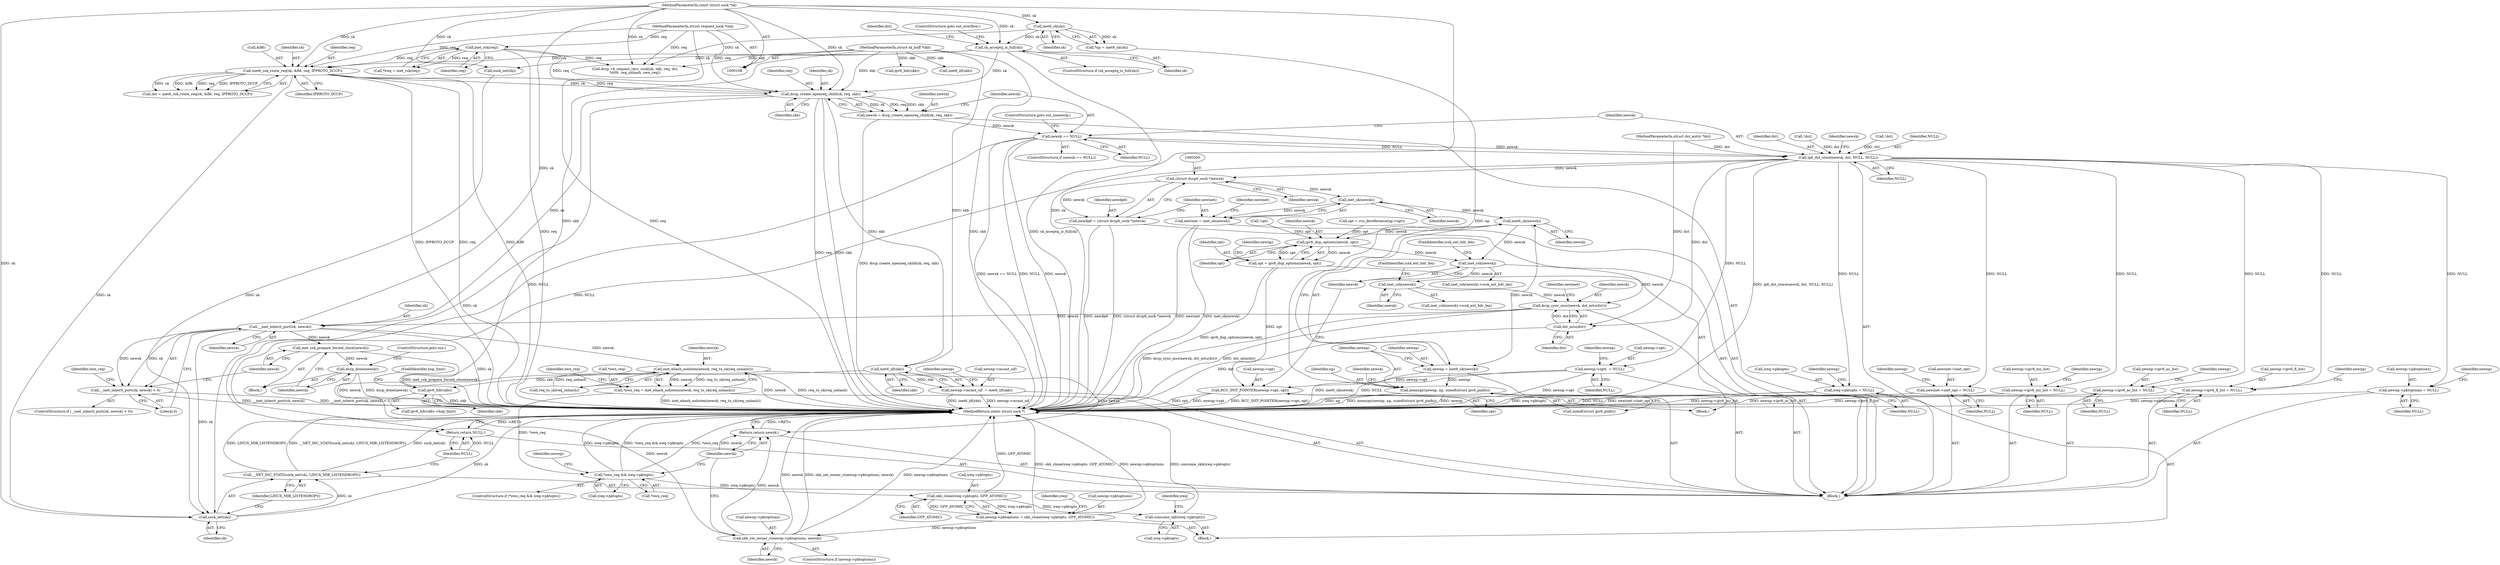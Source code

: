 digraph "0_linux_83eaddab4378db256d00d295bda6ca997cd13a52@API" {
"1000269" [label="(Call,dccp_create_openreq_child(sk, req, skb))"];
"1000247" [label="(Call,sk_acceptq_is_full(sk))"];
"1000125" [label="(Call,inet6_sk(sk))"];
"1000109" [label="(MethodParameterIn,const struct sock *sk)"];
"1000257" [label="(Call,inet6_csk_route_req(sk, &fl6, req, IPPROTO_DCCP))"];
"1000119" [label="(Call,inet_rsk(req))"];
"1000111" [label="(MethodParameterIn,struct request_sock *req)"];
"1000110" [label="(MethodParameterIn,struct sk_buff *skb)"];
"1000267" [label="(Call,newsk = dccp_create_openreq_child(sk, req, skb))"];
"1000274" [label="(Call,newsk == NULL)"];
"1000278" [label="(Call,ip6_dst_store(newsk, dst, NULL, NULL))"];
"1000299" [label="(Call,(struct dccp6_sock *)newsk)"];
"1000297" [label="(Call,newdp6 = (struct dccp6_sock *)newsk)"];
"1000304" [label="(Call,inet_sk(newsk))"];
"1000302" [label="(Call,newinet = inet_sk(newsk))"];
"1000316" [label="(Call,inet6_sk(newsk))"];
"1000314" [label="(Call,newnp = inet6_sk(newsk))"];
"1000318" [label="(Call,memcpy(newnp, np, sizeof(struct ipv6_pinfo)))"];
"1000425" [label="(Call,ipv6_dup_options(newsk, opt))"];
"1000423" [label="(Call,opt = ipv6_dup_options(newsk, opt))"];
"1000428" [label="(Call,RCU_INIT_POINTER(newnp->opt, opt))"];
"1000435" [label="(Call,inet_csk(newsk))"];
"1000443" [label="(Call,inet_csk(newsk))"];
"1000453" [label="(Call,dccp_sync_mss(newsk, dst_mtu(dst)))"];
"1000473" [label="(Call,__inet_inherit_port(sk, newsk))"];
"1000472" [label="(Call,__inet_inherit_port(sk, newsk) < 0)"];
"1000478" [label="(Call,inet_csk_prepare_forced_close(newsk))"];
"1000480" [label="(Call,dccp_done(newsk))"];
"1000486" [label="(Call,inet_ehash_nolisten(newsk, req_to_sk(req_unhash)))"];
"1000483" [label="(Call,*own_req = inet_ehash_nolisten(newsk, req_to_sk(req_unhash)))"];
"1000491" [label="(Call,*own_req && ireq->pktopts)"];
"1000502" [label="(Call,skb_clone(ireq->pktopts, GFP_ATOMIC))"];
"1000498" [label="(Call,newnp->pktoptions = skb_clone(ireq->pktopts, GFP_ATOMIC))"];
"1000520" [label="(Call,skb_set_owner_r(newnp->pktoptions, newsk))"];
"1000525" [label="(Return,return newsk;)"];
"1000507" [label="(Call,consume_skb(ireq->pktopts))"];
"1000537" [label="(Call,sock_net(sk))"];
"1000536" [label="(Call,__NET_INC_STATS(sock_net(sk), LINUX_MIB_LISTENDROPS))"];
"1000351" [label="(Call,newinet->inet_opt = NULL)"];
"1000367" [label="(Call,newnp->ipv6_mc_list = NULL)"];
"1000372" [label="(Call,newnp->ipv6_ac_list = NULL)"];
"1000377" [label="(Call,newnp->ipv6_fl_list = NULL)"];
"1000382" [label="(Call,newnp->pktoptions = NULL)"];
"1000387" [label="(Call,newnp->opt\t  = NULL)"];
"1000455" [label="(Call,dst_mtu(dst))"];
"1000511" [label="(Call,ireq->pktopts = NULL)"];
"1000540" [label="(Return,return NULL;)"];
"1000396" [label="(Call,inet6_iif(skb))"];
"1000392" [label="(Call,newnp->mcast_oif  = inet6_iif(skb))"];
"1000403" [label="(Call,ipv6_hdr(skb))"];
"1000471" [label="(ControlStructure,if (__inet_inherit_port(sk, newsk) < 0))"];
"1000474" [label="(Identifier,sk)"];
"1000246" [label="(ControlStructure,if (sk_acceptq_is_full(sk)))"];
"1000248" [label="(Identifier,sk)"];
"1000524" [label="(Identifier,newsk)"];
"1000412" [label="(Call,!opt)"];
"1000257" [label="(Call,inet6_csk_route_req(sk, &fl6, req, IPPROTO_DCCP))"];
"1000475" [label="(Identifier,newsk)"];
"1000298" [label="(Identifier,newdp6)"];
"1000252" [label="(Identifier,dst)"];
"1000262" [label="(Identifier,IPPROTO_DCCP)"];
"1000480" [label="(Call,dccp_done(newsk))"];
"1000126" [label="(Identifier,sk)"];
"1000367" [label="(Call,newnp->ipv6_mc_list = NULL)"];
"1000509" [label="(Identifier,ireq)"];
"1000280" [label="(Identifier,dst)"];
"1000389" [label="(Identifier,newnp)"];
"1000492" [label="(Call,*own_req)"];
"1000392" [label="(Call,newnp->mcast_oif  = inet6_iif(skb))"];
"1000422" [label="(Block,)"];
"1000282" [label="(Identifier,NULL)"];
"1000498" [label="(Call,newnp->pktoptions = skb_clone(ireq->pktopts, GFP_ATOMIC))"];
"1000455" [label="(Call,dst_mtu(dst))"];
"1000511" [label="(Call,ireq->pktopts = NULL)"];
"1000397" [label="(Identifier,skb)"];
"1000429" [label="(Call,newnp->opt)"];
"1000529" [label="(Call,sock_net(sk))"];
"1000271" [label="(Identifier,req)"];
"1000269" [label="(Call,dccp_create_openreq_child(sk, req, skb))"];
"1000276" [label="(Identifier,NULL)"];
"1000454" [label="(Identifier,newsk)"];
"1000268" [label="(Identifier,newsk)"];
"1000377" [label="(Call,newnp->ipv6_fl_list = NULL)"];
"1000141" [label="(Call,dccp_v4_request_recv_sock(sk, skb, req, dst,\n\t\t\t\t\t\t  req_unhash, own_req))"];
"1000473" [label="(Call,__inet_inherit_port(sk, newsk))"];
"1000483" [label="(Call,*own_req = inet_ehash_nolisten(newsk, req_to_sk(req_unhash)))"];
"1000493" [label="(Identifier,own_req)"];
"1000503" [label="(Call,ireq->pktopts)"];
"1000402" [label="(Call,ipv6_hdr(skb)->hop_limit)"];
"1000485" [label="(Identifier,own_req)"];
"1000396" [label="(Call,inet6_iif(skb))"];
"1000255" [label="(Call,dst = inet6_csk_route_req(sk, &fl6, req, IPPROTO_DCCP))"];
"1000400" [label="(Identifier,newnp)"];
"1000424" [label="(Identifier,opt)"];
"1000506" [label="(Identifier,GFP_ATOMIC)"];
"1000404" [label="(Identifier,skb)"];
"1000111" [label="(MethodParameterIn,struct request_sock *req)"];
"1000373" [label="(Call,newnp->ipv6_ac_list)"];
"1000539" [label="(Identifier,LINUX_MIB_LISTENDROPS)"];
"1000382" [label="(Call,newnp->pktoptions = NULL)"];
"1000484" [label="(Call,*own_req)"];
"1000359" [label="(Identifier,newnp)"];
"1000235" [label="(Call,ipv6_hdr(skb))"];
"1000277" [label="(ControlStructure,goto out_nonewsk;)"];
"1000481" [label="(Identifier,newsk)"];
"1000305" [label="(Identifier,newsk)"];
"1000482" [label="(ControlStructure,goto out;)"];
"1000508" [label="(Call,ireq->pktopts)"];
"1000125" [label="(Call,inet6_sk(sk))"];
"1000251" [label="(Call,!dst)"];
"1000499" [label="(Call,newnp->pktoptions)"];
"1000279" [label="(Identifier,newsk)"];
"1000273" [label="(ControlStructure,if (newsk == NULL))"];
"1000387" [label="(Call,newnp->opt\t  = NULL)"];
"1000119" [label="(Call,inet_rsk(req))"];
"1000488" [label="(Call,req_to_sk(req_unhash))"];
"1000537" [label="(Call,sock_net(sk))"];
"1000110" [label="(MethodParameterIn,struct sk_buff *skb)"];
"1000434" [label="(Call,inet_csk(newsk)->icsk_ext_hdr_len)"];
"1000249" [label="(ControlStructure,goto out_overflow;)"];
"1000115" [label="(Block,)"];
"1000453" [label="(Call,dccp_sync_mss(newsk, dst_mtu(dst)))"];
"1000388" [label="(Call,newnp->opt)"];
"1000303" [label="(Identifier,newinet)"];
"1000435" [label="(Call,inet_csk(newsk))"];
"1000320" [label="(Identifier,np)"];
"1000371" [label="(Identifier,NULL)"];
"1000487" [label="(Identifier,newsk)"];
"1000542" [label="(MethodReturn,static struct sock *)"];
"1000299" [label="(Call,(struct dccp6_sock *)newsk)"];
"1000432" [label="(Identifier,opt)"];
"1000302" [label="(Call,newinet = inet_sk(newsk))"];
"1000497" [label="(Block,)"];
"1000490" [label="(ControlStructure,if (*own_req && ireq->pktopts))"];
"1000267" [label="(Call,newsk = dccp_create_openreq_child(sk, req, skb))"];
"1000391" [label="(Identifier,NULL)"];
"1000109" [label="(MethodParameterIn,const struct sock *sk)"];
"1000443" [label="(Call,inet_csk(newsk))"];
"1000521" [label="(Call,newnp->pktoptions)"];
"1000423" [label="(Call,opt = ipv6_dup_options(newsk, opt))"];
"1000507" [label="(Call,consume_skb(ireq->pktopts))"];
"1000372" [label="(Call,newnp->ipv6_ac_list = NULL)"];
"1000368" [label="(Call,newnp->ipv6_mc_list)"];
"1000270" [label="(Identifier,sk)"];
"1000540" [label="(Return,return NULL;)"];
"1000351" [label="(Call,newinet->inet_opt = NULL)"];
"1000384" [label="(Identifier,newnp)"];
"1000386" [label="(Identifier,NULL)"];
"1000123" [label="(Call,*np = inet6_sk(sk))"];
"1000316" [label="(Call,inet6_sk(newsk))"];
"1000427" [label="(Identifier,opt)"];
"1000520" [label="(Call,skb_set_owner_r(newnp->pktoptions, newsk))"];
"1000383" [label="(Call,newnp->pktoptions)"];
"1000374" [label="(Identifier,newnp)"];
"1000459" [label="(Identifier,newinet)"];
"1000297" [label="(Call,newdp6 = (struct dccp6_sock *)newsk)"];
"1000285" [label="(Identifier,newsk)"];
"1000301" [label="(Identifier,newsk)"];
"1000315" [label="(Identifier,newnp)"];
"1000477" [label="(Block,)"];
"1000456" [label="(Identifier,dst)"];
"1000437" [label="(FieldIdentifier,icsk_ext_hdr_len)"];
"1000479" [label="(Identifier,newsk)"];
"1000117" [label="(Call,*ireq = inet_rsk(req))"];
"1000426" [label="(Identifier,newsk)"];
"1000381" [label="(Identifier,NULL)"];
"1000394" [label="(Identifier,newnp)"];
"1000414" [label="(Call,opt = rcu_dereference(np->opt))"];
"1000317" [label="(Identifier,newsk)"];
"1000259" [label="(Call,&fl6)"];
"1000321" [label="(Call,sizeof(struct ipv6_pinfo))"];
"1000428" [label="(Call,RCU_INIT_POINTER(newnp->opt, opt))"];
"1000430" [label="(Identifier,newnp)"];
"1000494" [label="(Call,ireq->pktopts)"];
"1000376" [label="(Identifier,NULL)"];
"1000378" [label="(Call,newnp->ipv6_fl_list)"];
"1000275" [label="(Identifier,newsk)"];
"1000526" [label="(Identifier,newsk)"];
"1000405" [label="(FieldIdentifier,hop_limit)"];
"1000120" [label="(Identifier,req)"];
"1000538" [label="(Identifier,sk)"];
"1000352" [label="(Call,newinet->inet_opt)"];
"1000264" [label="(Call,!dst)"];
"1000515" [label="(Identifier,NULL)"];
"1000513" [label="(Identifier,ireq)"];
"1000258" [label="(Identifier,sk)"];
"1000486" [label="(Call,inet_ehash_nolisten(newsk, req_to_sk(req_unhash)))"];
"1000278" [label="(Call,ip6_dst_store(newsk, dst, NULL, NULL))"];
"1000355" [label="(Identifier,NULL)"];
"1000318" [label="(Call,memcpy(newnp, np, sizeof(struct ipv6_pinfo)))"];
"1000536" [label="(Call,__NET_INC_STATS(sock_net(sk), LINUX_MIB_LISTENDROPS))"];
"1000444" [label="(Identifier,newsk)"];
"1000512" [label="(Call,ireq->pktopts)"];
"1000319" [label="(Identifier,newnp)"];
"1000314" [label="(Call,newnp = inet6_sk(newsk))"];
"1000325" [label="(Identifier,newsk)"];
"1000379" [label="(Identifier,newnp)"];
"1000491" [label="(Call,*own_req && ireq->pktopts)"];
"1000478" [label="(Call,inet_csk_prepare_forced_close(newsk))"];
"1000274" [label="(Call,newsk == NULL)"];
"1000112" [label="(MethodParameterIn,struct dst_entry *dst)"];
"1000476" [label="(Literal,0)"];
"1000228" [label="(Call,inet6_iif(skb))"];
"1000541" [label="(Identifier,NULL)"];
"1000308" [label="(Identifier,newinet)"];
"1000502" [label="(Call,skb_clone(ireq->pktopts, GFP_ATOMIC))"];
"1000500" [label="(Identifier,newnp)"];
"1000304" [label="(Call,inet_sk(newsk))"];
"1000261" [label="(Identifier,req)"];
"1000525" [label="(Return,return newsk;)"];
"1000516" [label="(ControlStructure,if (newnp->pktoptions))"];
"1000272" [label="(Identifier,skb)"];
"1000445" [label="(FieldIdentifier,icsk_ext_hdr_len)"];
"1000472" [label="(Call,__inet_inherit_port(sk, newsk) < 0)"];
"1000518" [label="(Identifier,newnp)"];
"1000442" [label="(Call,inet_csk(newsk)->icsk_ext_hdr_len)"];
"1000425" [label="(Call,ipv6_dup_options(newsk, opt))"];
"1000247" [label="(Call,sk_acceptq_is_full(sk))"];
"1000393" [label="(Call,newnp->mcast_oif)"];
"1000403" [label="(Call,ipv6_hdr(skb))"];
"1000436" [label="(Identifier,newsk)"];
"1000281" [label="(Identifier,NULL)"];
"1000269" -> "1000267"  [label="AST: "];
"1000269" -> "1000272"  [label="CFG: "];
"1000270" -> "1000269"  [label="AST: "];
"1000271" -> "1000269"  [label="AST: "];
"1000272" -> "1000269"  [label="AST: "];
"1000267" -> "1000269"  [label="CFG: "];
"1000269" -> "1000542"  [label="DDG: skb"];
"1000269" -> "1000542"  [label="DDG: req"];
"1000269" -> "1000267"  [label="DDG: sk"];
"1000269" -> "1000267"  [label="DDG: req"];
"1000269" -> "1000267"  [label="DDG: skb"];
"1000247" -> "1000269"  [label="DDG: sk"];
"1000257" -> "1000269"  [label="DDG: sk"];
"1000257" -> "1000269"  [label="DDG: req"];
"1000109" -> "1000269"  [label="DDG: sk"];
"1000119" -> "1000269"  [label="DDG: req"];
"1000111" -> "1000269"  [label="DDG: req"];
"1000110" -> "1000269"  [label="DDG: skb"];
"1000269" -> "1000396"  [label="DDG: skb"];
"1000269" -> "1000473"  [label="DDG: sk"];
"1000269" -> "1000537"  [label="DDG: sk"];
"1000247" -> "1000246"  [label="AST: "];
"1000247" -> "1000248"  [label="CFG: "];
"1000248" -> "1000247"  [label="AST: "];
"1000249" -> "1000247"  [label="CFG: "];
"1000252" -> "1000247"  [label="CFG: "];
"1000247" -> "1000542"  [label="DDG: sk_acceptq_is_full(sk)"];
"1000125" -> "1000247"  [label="DDG: sk"];
"1000109" -> "1000247"  [label="DDG: sk"];
"1000247" -> "1000257"  [label="DDG: sk"];
"1000247" -> "1000529"  [label="DDG: sk"];
"1000125" -> "1000123"  [label="AST: "];
"1000125" -> "1000126"  [label="CFG: "];
"1000126" -> "1000125"  [label="AST: "];
"1000123" -> "1000125"  [label="CFG: "];
"1000125" -> "1000123"  [label="DDG: sk"];
"1000109" -> "1000125"  [label="DDG: sk"];
"1000125" -> "1000141"  [label="DDG: sk"];
"1000109" -> "1000108"  [label="AST: "];
"1000109" -> "1000542"  [label="DDG: sk"];
"1000109" -> "1000141"  [label="DDG: sk"];
"1000109" -> "1000257"  [label="DDG: sk"];
"1000109" -> "1000473"  [label="DDG: sk"];
"1000109" -> "1000529"  [label="DDG: sk"];
"1000109" -> "1000537"  [label="DDG: sk"];
"1000257" -> "1000255"  [label="AST: "];
"1000257" -> "1000262"  [label="CFG: "];
"1000258" -> "1000257"  [label="AST: "];
"1000259" -> "1000257"  [label="AST: "];
"1000261" -> "1000257"  [label="AST: "];
"1000262" -> "1000257"  [label="AST: "];
"1000255" -> "1000257"  [label="CFG: "];
"1000257" -> "1000542"  [label="DDG: &fl6"];
"1000257" -> "1000542"  [label="DDG: IPPROTO_DCCP"];
"1000257" -> "1000542"  [label="DDG: req"];
"1000257" -> "1000255"  [label="DDG: sk"];
"1000257" -> "1000255"  [label="DDG: &fl6"];
"1000257" -> "1000255"  [label="DDG: req"];
"1000257" -> "1000255"  [label="DDG: IPPROTO_DCCP"];
"1000119" -> "1000257"  [label="DDG: req"];
"1000111" -> "1000257"  [label="DDG: req"];
"1000257" -> "1000537"  [label="DDG: sk"];
"1000119" -> "1000117"  [label="AST: "];
"1000119" -> "1000120"  [label="CFG: "];
"1000120" -> "1000119"  [label="AST: "];
"1000117" -> "1000119"  [label="CFG: "];
"1000119" -> "1000542"  [label="DDG: req"];
"1000119" -> "1000117"  [label="DDG: req"];
"1000111" -> "1000119"  [label="DDG: req"];
"1000119" -> "1000141"  [label="DDG: req"];
"1000111" -> "1000108"  [label="AST: "];
"1000111" -> "1000542"  [label="DDG: req"];
"1000111" -> "1000141"  [label="DDG: req"];
"1000110" -> "1000108"  [label="AST: "];
"1000110" -> "1000542"  [label="DDG: skb"];
"1000110" -> "1000141"  [label="DDG: skb"];
"1000110" -> "1000228"  [label="DDG: skb"];
"1000110" -> "1000235"  [label="DDG: skb"];
"1000110" -> "1000396"  [label="DDG: skb"];
"1000110" -> "1000403"  [label="DDG: skb"];
"1000267" -> "1000115"  [label="AST: "];
"1000268" -> "1000267"  [label="AST: "];
"1000275" -> "1000267"  [label="CFG: "];
"1000267" -> "1000542"  [label="DDG: dccp_create_openreq_child(sk, req, skb)"];
"1000267" -> "1000274"  [label="DDG: newsk"];
"1000274" -> "1000273"  [label="AST: "];
"1000274" -> "1000276"  [label="CFG: "];
"1000275" -> "1000274"  [label="AST: "];
"1000276" -> "1000274"  [label="AST: "];
"1000277" -> "1000274"  [label="CFG: "];
"1000279" -> "1000274"  [label="CFG: "];
"1000274" -> "1000542"  [label="DDG: newsk"];
"1000274" -> "1000542"  [label="DDG: newsk == NULL"];
"1000274" -> "1000542"  [label="DDG: NULL"];
"1000274" -> "1000278"  [label="DDG: newsk"];
"1000274" -> "1000278"  [label="DDG: NULL"];
"1000274" -> "1000540"  [label="DDG: NULL"];
"1000278" -> "1000115"  [label="AST: "];
"1000278" -> "1000282"  [label="CFG: "];
"1000279" -> "1000278"  [label="AST: "];
"1000280" -> "1000278"  [label="AST: "];
"1000281" -> "1000278"  [label="AST: "];
"1000282" -> "1000278"  [label="AST: "];
"1000285" -> "1000278"  [label="CFG: "];
"1000278" -> "1000542"  [label="DDG: ip6_dst_store(newsk, dst, NULL, NULL)"];
"1000264" -> "1000278"  [label="DDG: dst"];
"1000251" -> "1000278"  [label="DDG: dst"];
"1000112" -> "1000278"  [label="DDG: dst"];
"1000278" -> "1000299"  [label="DDG: newsk"];
"1000278" -> "1000351"  [label="DDG: NULL"];
"1000278" -> "1000367"  [label="DDG: NULL"];
"1000278" -> "1000372"  [label="DDG: NULL"];
"1000278" -> "1000377"  [label="DDG: NULL"];
"1000278" -> "1000382"  [label="DDG: NULL"];
"1000278" -> "1000387"  [label="DDG: NULL"];
"1000278" -> "1000455"  [label="DDG: dst"];
"1000278" -> "1000511"  [label="DDG: NULL"];
"1000278" -> "1000540"  [label="DDG: NULL"];
"1000299" -> "1000297"  [label="AST: "];
"1000299" -> "1000301"  [label="CFG: "];
"1000300" -> "1000299"  [label="AST: "];
"1000301" -> "1000299"  [label="AST: "];
"1000297" -> "1000299"  [label="CFG: "];
"1000299" -> "1000297"  [label="DDG: newsk"];
"1000299" -> "1000304"  [label="DDG: newsk"];
"1000297" -> "1000115"  [label="AST: "];
"1000298" -> "1000297"  [label="AST: "];
"1000303" -> "1000297"  [label="CFG: "];
"1000297" -> "1000542"  [label="DDG: newdp6"];
"1000297" -> "1000542"  [label="DDG: (struct dccp6_sock *)newsk"];
"1000304" -> "1000302"  [label="AST: "];
"1000304" -> "1000305"  [label="CFG: "];
"1000305" -> "1000304"  [label="AST: "];
"1000302" -> "1000304"  [label="CFG: "];
"1000304" -> "1000302"  [label="DDG: newsk"];
"1000304" -> "1000316"  [label="DDG: newsk"];
"1000302" -> "1000115"  [label="AST: "];
"1000303" -> "1000302"  [label="AST: "];
"1000308" -> "1000302"  [label="CFG: "];
"1000302" -> "1000542"  [label="DDG: inet_sk(newsk)"];
"1000302" -> "1000542"  [label="DDG: newinet"];
"1000316" -> "1000314"  [label="AST: "];
"1000316" -> "1000317"  [label="CFG: "];
"1000317" -> "1000316"  [label="AST: "];
"1000314" -> "1000316"  [label="CFG: "];
"1000316" -> "1000314"  [label="DDG: newsk"];
"1000316" -> "1000425"  [label="DDG: newsk"];
"1000316" -> "1000435"  [label="DDG: newsk"];
"1000314" -> "1000115"  [label="AST: "];
"1000315" -> "1000314"  [label="AST: "];
"1000319" -> "1000314"  [label="CFG: "];
"1000314" -> "1000542"  [label="DDG: inet6_sk(newsk)"];
"1000314" -> "1000318"  [label="DDG: newnp"];
"1000318" -> "1000115"  [label="AST: "];
"1000318" -> "1000321"  [label="CFG: "];
"1000319" -> "1000318"  [label="AST: "];
"1000320" -> "1000318"  [label="AST: "];
"1000321" -> "1000318"  [label="AST: "];
"1000325" -> "1000318"  [label="CFG: "];
"1000318" -> "1000542"  [label="DDG: memcpy(newnp, np, sizeof(struct ipv6_pinfo))"];
"1000318" -> "1000542"  [label="DDG: newnp"];
"1000318" -> "1000542"  [label="DDG: np"];
"1000123" -> "1000318"  [label="DDG: np"];
"1000425" -> "1000423"  [label="AST: "];
"1000425" -> "1000427"  [label="CFG: "];
"1000426" -> "1000425"  [label="AST: "];
"1000427" -> "1000425"  [label="AST: "];
"1000423" -> "1000425"  [label="CFG: "];
"1000425" -> "1000423"  [label="DDG: newsk"];
"1000425" -> "1000423"  [label="DDG: opt"];
"1000412" -> "1000425"  [label="DDG: opt"];
"1000414" -> "1000425"  [label="DDG: opt"];
"1000425" -> "1000435"  [label="DDG: newsk"];
"1000423" -> "1000422"  [label="AST: "];
"1000424" -> "1000423"  [label="AST: "];
"1000430" -> "1000423"  [label="CFG: "];
"1000423" -> "1000542"  [label="DDG: ipv6_dup_options(newsk, opt)"];
"1000423" -> "1000428"  [label="DDG: opt"];
"1000428" -> "1000422"  [label="AST: "];
"1000428" -> "1000432"  [label="CFG: "];
"1000429" -> "1000428"  [label="AST: "];
"1000432" -> "1000428"  [label="AST: "];
"1000436" -> "1000428"  [label="CFG: "];
"1000428" -> "1000542"  [label="DDG: RCU_INIT_POINTER(newnp->opt, opt)"];
"1000428" -> "1000542"  [label="DDG: opt"];
"1000428" -> "1000542"  [label="DDG: newnp->opt"];
"1000387" -> "1000428"  [label="DDG: newnp->opt"];
"1000435" -> "1000434"  [label="AST: "];
"1000435" -> "1000436"  [label="CFG: "];
"1000436" -> "1000435"  [label="AST: "];
"1000437" -> "1000435"  [label="CFG: "];
"1000435" -> "1000443"  [label="DDG: newsk"];
"1000435" -> "1000453"  [label="DDG: newsk"];
"1000443" -> "1000442"  [label="AST: "];
"1000443" -> "1000444"  [label="CFG: "];
"1000444" -> "1000443"  [label="AST: "];
"1000445" -> "1000443"  [label="CFG: "];
"1000443" -> "1000453"  [label="DDG: newsk"];
"1000453" -> "1000115"  [label="AST: "];
"1000453" -> "1000455"  [label="CFG: "];
"1000454" -> "1000453"  [label="AST: "];
"1000455" -> "1000453"  [label="AST: "];
"1000459" -> "1000453"  [label="CFG: "];
"1000453" -> "1000542"  [label="DDG: dst_mtu(dst)"];
"1000453" -> "1000542"  [label="DDG: dccp_sync_mss(newsk, dst_mtu(dst))"];
"1000455" -> "1000453"  [label="DDG: dst"];
"1000453" -> "1000473"  [label="DDG: newsk"];
"1000473" -> "1000472"  [label="AST: "];
"1000473" -> "1000475"  [label="CFG: "];
"1000474" -> "1000473"  [label="AST: "];
"1000475" -> "1000473"  [label="AST: "];
"1000476" -> "1000473"  [label="CFG: "];
"1000473" -> "1000542"  [label="DDG: sk"];
"1000473" -> "1000472"  [label="DDG: sk"];
"1000473" -> "1000472"  [label="DDG: newsk"];
"1000473" -> "1000478"  [label="DDG: newsk"];
"1000473" -> "1000486"  [label="DDG: newsk"];
"1000473" -> "1000537"  [label="DDG: sk"];
"1000472" -> "1000471"  [label="AST: "];
"1000472" -> "1000476"  [label="CFG: "];
"1000476" -> "1000472"  [label="AST: "];
"1000479" -> "1000472"  [label="CFG: "];
"1000485" -> "1000472"  [label="CFG: "];
"1000472" -> "1000542"  [label="DDG: __inet_inherit_port(sk, newsk) < 0"];
"1000472" -> "1000542"  [label="DDG: __inet_inherit_port(sk, newsk)"];
"1000478" -> "1000477"  [label="AST: "];
"1000478" -> "1000479"  [label="CFG: "];
"1000479" -> "1000478"  [label="AST: "];
"1000481" -> "1000478"  [label="CFG: "];
"1000478" -> "1000542"  [label="DDG: inet_csk_prepare_forced_close(newsk)"];
"1000478" -> "1000480"  [label="DDG: newsk"];
"1000480" -> "1000477"  [label="AST: "];
"1000480" -> "1000481"  [label="CFG: "];
"1000481" -> "1000480"  [label="AST: "];
"1000482" -> "1000480"  [label="CFG: "];
"1000480" -> "1000542"  [label="DDG: dccp_done(newsk)"];
"1000480" -> "1000542"  [label="DDG: newsk"];
"1000486" -> "1000483"  [label="AST: "];
"1000486" -> "1000488"  [label="CFG: "];
"1000487" -> "1000486"  [label="AST: "];
"1000488" -> "1000486"  [label="AST: "];
"1000483" -> "1000486"  [label="CFG: "];
"1000486" -> "1000542"  [label="DDG: req_to_sk(req_unhash)"];
"1000486" -> "1000542"  [label="DDG: newsk"];
"1000486" -> "1000483"  [label="DDG: newsk"];
"1000486" -> "1000483"  [label="DDG: req_to_sk(req_unhash)"];
"1000488" -> "1000486"  [label="DDG: req_unhash"];
"1000486" -> "1000520"  [label="DDG: newsk"];
"1000486" -> "1000525"  [label="DDG: newsk"];
"1000483" -> "1000115"  [label="AST: "];
"1000484" -> "1000483"  [label="AST: "];
"1000493" -> "1000483"  [label="CFG: "];
"1000483" -> "1000542"  [label="DDG: inet_ehash_nolisten(newsk, req_to_sk(req_unhash))"];
"1000483" -> "1000491"  [label="DDG: *own_req"];
"1000491" -> "1000490"  [label="AST: "];
"1000491" -> "1000492"  [label="CFG: "];
"1000491" -> "1000494"  [label="CFG: "];
"1000492" -> "1000491"  [label="AST: "];
"1000494" -> "1000491"  [label="AST: "];
"1000500" -> "1000491"  [label="CFG: "];
"1000526" -> "1000491"  [label="CFG: "];
"1000491" -> "1000542"  [label="DDG: ireq->pktopts"];
"1000491" -> "1000542"  [label="DDG: *own_req && ireq->pktopts"];
"1000491" -> "1000542"  [label="DDG: *own_req"];
"1000491" -> "1000502"  [label="DDG: ireq->pktopts"];
"1000502" -> "1000498"  [label="AST: "];
"1000502" -> "1000506"  [label="CFG: "];
"1000503" -> "1000502"  [label="AST: "];
"1000506" -> "1000502"  [label="AST: "];
"1000498" -> "1000502"  [label="CFG: "];
"1000502" -> "1000542"  [label="DDG: GFP_ATOMIC"];
"1000502" -> "1000498"  [label="DDG: ireq->pktopts"];
"1000502" -> "1000498"  [label="DDG: GFP_ATOMIC"];
"1000502" -> "1000507"  [label="DDG: ireq->pktopts"];
"1000498" -> "1000497"  [label="AST: "];
"1000499" -> "1000498"  [label="AST: "];
"1000509" -> "1000498"  [label="CFG: "];
"1000498" -> "1000542"  [label="DDG: skb_clone(ireq->pktopts, GFP_ATOMIC)"];
"1000498" -> "1000542"  [label="DDG: newnp->pktoptions"];
"1000498" -> "1000520"  [label="DDG: newnp->pktoptions"];
"1000520" -> "1000516"  [label="AST: "];
"1000520" -> "1000524"  [label="CFG: "];
"1000521" -> "1000520"  [label="AST: "];
"1000524" -> "1000520"  [label="AST: "];
"1000526" -> "1000520"  [label="CFG: "];
"1000520" -> "1000542"  [label="DDG: skb_set_owner_r(newnp->pktoptions, newsk)"];
"1000520" -> "1000542"  [label="DDG: newsk"];
"1000520" -> "1000542"  [label="DDG: newnp->pktoptions"];
"1000520" -> "1000525"  [label="DDG: newsk"];
"1000525" -> "1000115"  [label="AST: "];
"1000525" -> "1000526"  [label="CFG: "];
"1000526" -> "1000525"  [label="AST: "];
"1000542" -> "1000525"  [label="CFG: "];
"1000525" -> "1000542"  [label="DDG: <RET>"];
"1000526" -> "1000525"  [label="DDG: newsk"];
"1000507" -> "1000497"  [label="AST: "];
"1000507" -> "1000508"  [label="CFG: "];
"1000508" -> "1000507"  [label="AST: "];
"1000513" -> "1000507"  [label="CFG: "];
"1000507" -> "1000542"  [label="DDG: consume_skb(ireq->pktopts)"];
"1000537" -> "1000536"  [label="AST: "];
"1000537" -> "1000538"  [label="CFG: "];
"1000538" -> "1000537"  [label="AST: "];
"1000539" -> "1000537"  [label="CFG: "];
"1000537" -> "1000542"  [label="DDG: sk"];
"1000537" -> "1000536"  [label="DDG: sk"];
"1000529" -> "1000537"  [label="DDG: sk"];
"1000536" -> "1000115"  [label="AST: "];
"1000536" -> "1000539"  [label="CFG: "];
"1000539" -> "1000536"  [label="AST: "];
"1000541" -> "1000536"  [label="CFG: "];
"1000536" -> "1000542"  [label="DDG: __NET_INC_STATS(sock_net(sk), LINUX_MIB_LISTENDROPS)"];
"1000536" -> "1000542"  [label="DDG: LINUX_MIB_LISTENDROPS"];
"1000536" -> "1000542"  [label="DDG: sock_net(sk)"];
"1000351" -> "1000115"  [label="AST: "];
"1000351" -> "1000355"  [label="CFG: "];
"1000352" -> "1000351"  [label="AST: "];
"1000355" -> "1000351"  [label="AST: "];
"1000359" -> "1000351"  [label="CFG: "];
"1000351" -> "1000542"  [label="DDG: newinet->inet_opt"];
"1000367" -> "1000115"  [label="AST: "];
"1000367" -> "1000371"  [label="CFG: "];
"1000368" -> "1000367"  [label="AST: "];
"1000371" -> "1000367"  [label="AST: "];
"1000374" -> "1000367"  [label="CFG: "];
"1000367" -> "1000542"  [label="DDG: newnp->ipv6_mc_list"];
"1000372" -> "1000115"  [label="AST: "];
"1000372" -> "1000376"  [label="CFG: "];
"1000373" -> "1000372"  [label="AST: "];
"1000376" -> "1000372"  [label="AST: "];
"1000379" -> "1000372"  [label="CFG: "];
"1000372" -> "1000542"  [label="DDG: newnp->ipv6_ac_list"];
"1000377" -> "1000115"  [label="AST: "];
"1000377" -> "1000381"  [label="CFG: "];
"1000378" -> "1000377"  [label="AST: "];
"1000381" -> "1000377"  [label="AST: "];
"1000384" -> "1000377"  [label="CFG: "];
"1000377" -> "1000542"  [label="DDG: newnp->ipv6_fl_list"];
"1000382" -> "1000115"  [label="AST: "];
"1000382" -> "1000386"  [label="CFG: "];
"1000383" -> "1000382"  [label="AST: "];
"1000386" -> "1000382"  [label="AST: "];
"1000389" -> "1000382"  [label="CFG: "];
"1000382" -> "1000542"  [label="DDG: newnp->pktoptions"];
"1000387" -> "1000115"  [label="AST: "];
"1000387" -> "1000391"  [label="CFG: "];
"1000388" -> "1000387"  [label="AST: "];
"1000391" -> "1000387"  [label="AST: "];
"1000394" -> "1000387"  [label="CFG: "];
"1000387" -> "1000542"  [label="DDG: newnp->opt"];
"1000387" -> "1000542"  [label="DDG: NULL"];
"1000455" -> "1000456"  [label="CFG: "];
"1000456" -> "1000455"  [label="AST: "];
"1000455" -> "1000542"  [label="DDG: dst"];
"1000112" -> "1000455"  [label="DDG: dst"];
"1000511" -> "1000497"  [label="AST: "];
"1000511" -> "1000515"  [label="CFG: "];
"1000512" -> "1000511"  [label="AST: "];
"1000515" -> "1000511"  [label="AST: "];
"1000518" -> "1000511"  [label="CFG: "];
"1000511" -> "1000542"  [label="DDG: NULL"];
"1000511" -> "1000542"  [label="DDG: ireq->pktopts"];
"1000540" -> "1000115"  [label="AST: "];
"1000540" -> "1000541"  [label="CFG: "];
"1000541" -> "1000540"  [label="AST: "];
"1000542" -> "1000540"  [label="CFG: "];
"1000540" -> "1000542"  [label="DDG: <RET>"];
"1000541" -> "1000540"  [label="DDG: NULL"];
"1000396" -> "1000392"  [label="AST: "];
"1000396" -> "1000397"  [label="CFG: "];
"1000397" -> "1000396"  [label="AST: "];
"1000392" -> "1000396"  [label="CFG: "];
"1000396" -> "1000392"  [label="DDG: skb"];
"1000396" -> "1000403"  [label="DDG: skb"];
"1000392" -> "1000115"  [label="AST: "];
"1000393" -> "1000392"  [label="AST: "];
"1000400" -> "1000392"  [label="CFG: "];
"1000392" -> "1000542"  [label="DDG: inet6_iif(skb)"];
"1000392" -> "1000542"  [label="DDG: newnp->mcast_oif"];
"1000403" -> "1000402"  [label="AST: "];
"1000403" -> "1000404"  [label="CFG: "];
"1000404" -> "1000403"  [label="AST: "];
"1000405" -> "1000403"  [label="CFG: "];
"1000403" -> "1000542"  [label="DDG: skb"];
}
